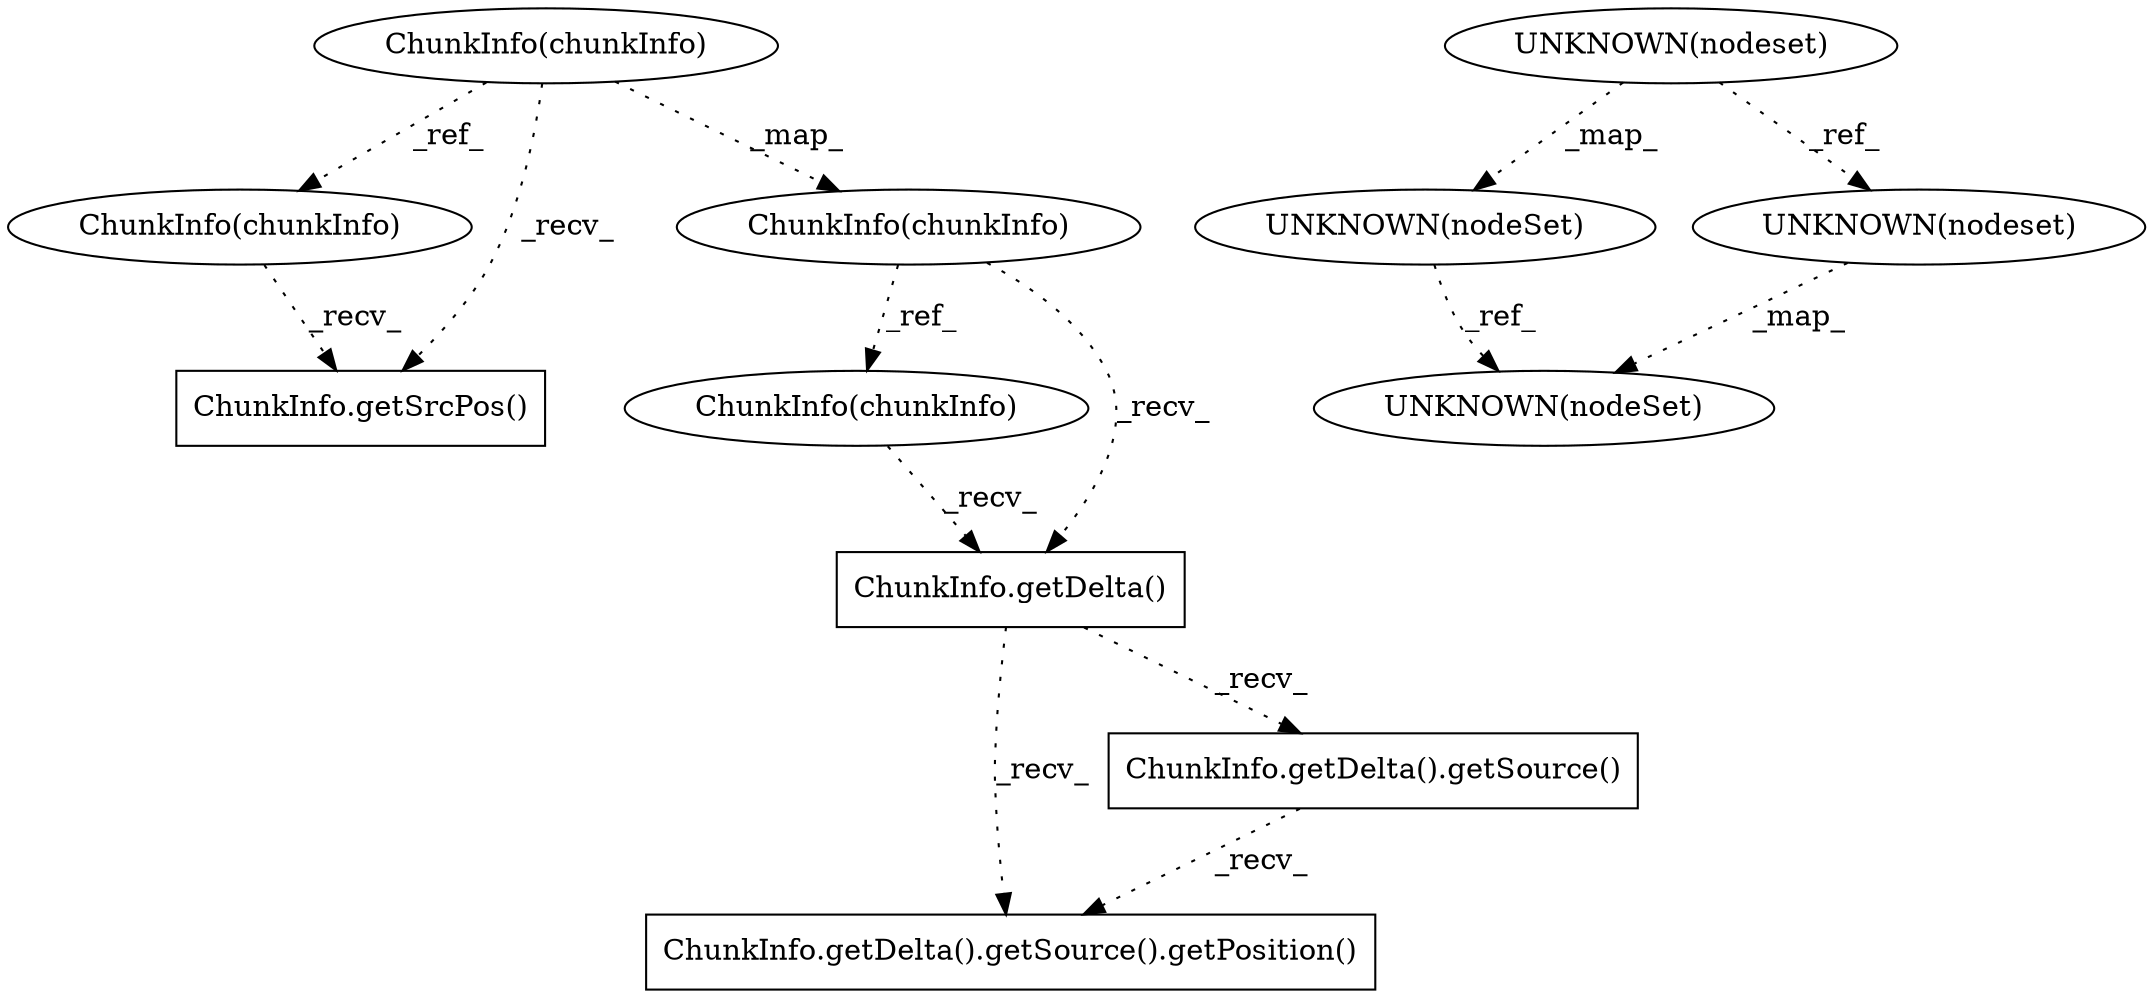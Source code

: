digraph G {
1 [label="ChunkInfo(chunkInfo)" shape=ellipse]
2 [label="ChunkInfo(chunkInfo)" shape=ellipse]
3 [label="ChunkInfo.getSrcPos()" shape=box]
4 [label="ChunkInfo(chunkInfo)" shape=ellipse]
5 [label="UNKNOWN(nodeSet)" shape=ellipse]
6 [label="ChunkInfo.getDelta()" shape=box]
7 [label="UNKNOWN(nodeset)" shape=ellipse]
8 [label="ChunkInfo.getDelta().getSource().getPosition()" shape=box]
9 [label="ChunkInfo(chunkInfo)" shape=ellipse]
10 [label="UNKNOWN(nodeset)" shape=ellipse]
11 [label="ChunkInfo.getDelta().getSource()" shape=box]
12 [label="UNKNOWN(nodeSet)" shape=ellipse]
9 -> 1 [label="_ref_" style=dotted];
4 -> 2 [label="_ref_" style=dotted];
1 -> 3 [label="_recv_" style=dotted];
9 -> 3 [label="_recv_" style=dotted];
9 -> 4 [label="_map_" style=dotted];
10 -> 5 [label="_map_" style=dotted];
2 -> 6 [label="_recv_" style=dotted];
4 -> 6 [label="_recv_" style=dotted];
10 -> 7 [label="_ref_" style=dotted];
11 -> 8 [label="_recv_" style=dotted];
6 -> 8 [label="_recv_" style=dotted];
6 -> 11 [label="_recv_" style=dotted];
5 -> 12 [label="_ref_" style=dotted];
7 -> 12 [label="_map_" style=dotted];
}